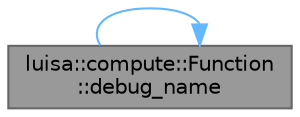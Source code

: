 digraph "luisa::compute::Function::debug_name"
{
 // LATEX_PDF_SIZE
  bgcolor="transparent";
  edge [fontname=Helvetica,fontsize=10,labelfontname=Helvetica,labelfontsize=10];
  node [fontname=Helvetica,fontsize=10,shape=box,height=0.2,width=0.4];
  rankdir="LR";
  Node1 [id="Node000001",label="luisa::compute::Function\l::debug_name",height=0.2,width=0.4,color="gray40", fillcolor="grey60", style="filled", fontcolor="black",tooltip="Return debug name"];
  Node1 -> Node1 [id="edge1_Node000001_Node000001",color="steelblue1",style="solid",tooltip=" "];
}

